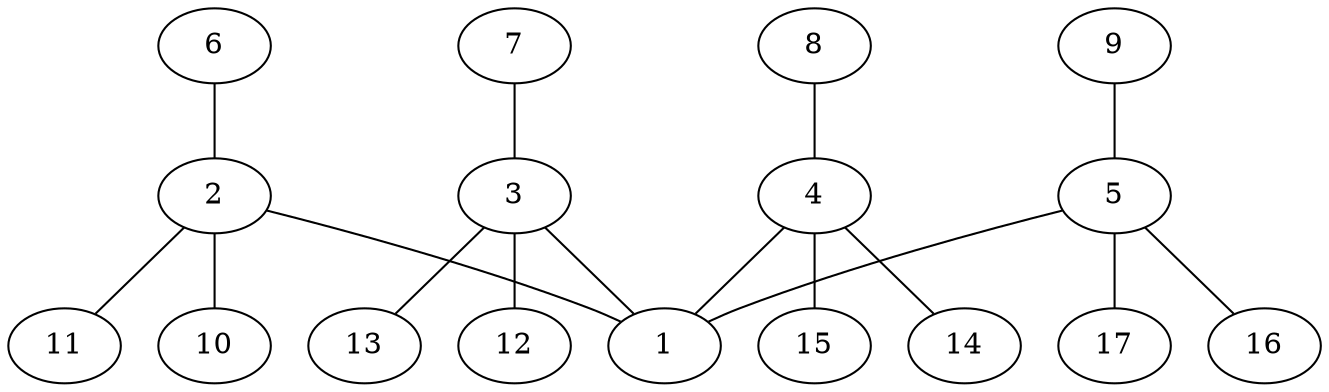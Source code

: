 graph molecule_851 {
	1	 [chem=C];
	2	 [chem=C];
	2 -- 1	 [valence=1];
	10	 [chem=H];
	2 -- 10	 [valence=1];
	11	 [chem=H];
	2 -- 11	 [valence=1];
	3	 [chem=C];
	3 -- 1	 [valence=1];
	12	 [chem=H];
	3 -- 12	 [valence=1];
	13	 [chem=H];
	3 -- 13	 [valence=1];
	4	 [chem=C];
	4 -- 1	 [valence=1];
	14	 [chem=H];
	4 -- 14	 [valence=1];
	15	 [chem=H];
	4 -- 15	 [valence=1];
	5	 [chem=C];
	5 -- 1	 [valence=1];
	16	 [chem=H];
	5 -- 16	 [valence=1];
	17	 [chem=H];
	5 -- 17	 [valence=1];
	6	 [chem=Cl];
	6 -- 2	 [valence=1];
	7	 [chem=Cl];
	7 -- 3	 [valence=1];
	8	 [chem=Cl];
	8 -- 4	 [valence=1];
	9	 [chem=Cl];
	9 -- 5	 [valence=1];
}
